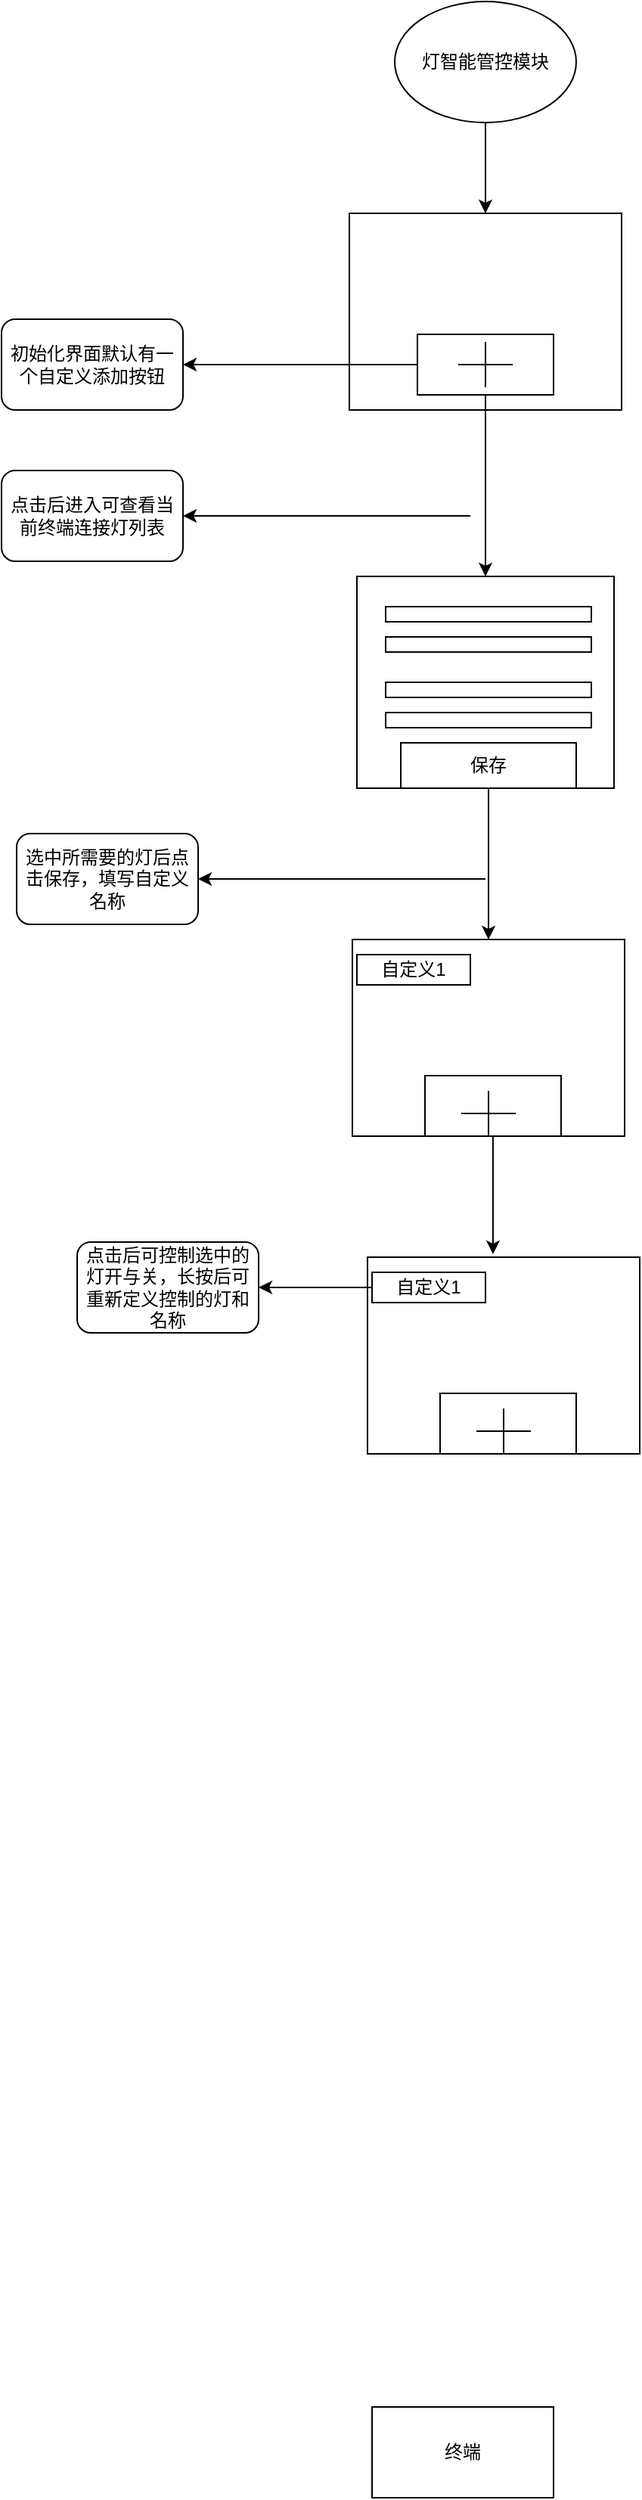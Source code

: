 <mxfile version="17.1.1" type="github">
  <diagram id="sC8Dn9gLM0qOhP2Wz6wK" name="第 1 页">
    <mxGraphModel dx="2062" dy="1122" grid="1" gridSize="10" guides="1" tooltips="1" connect="1" arrows="1" fold="1" page="1" pageScale="1" pageWidth="827" pageHeight="1169" math="0" shadow="0">
      <root>
        <mxCell id="0" />
        <mxCell id="1" parent="0" />
        <mxCell id="1xZW1lL9CZbo1leavQ0f-1" value="" style="rounded=0;whiteSpace=wrap;html=1;" vertex="1" parent="1">
          <mxGeometry x="330" y="400" width="180" height="130" as="geometry" />
        </mxCell>
        <mxCell id="1xZW1lL9CZbo1leavQ0f-7" style="edgeStyle=orthogonalEdgeStyle;rounded=0;orthogonalLoop=1;jettySize=auto;html=1;entryX=1;entryY=0.5;entryDx=0;entryDy=0;" edge="1" parent="1" source="1xZW1lL9CZbo1leavQ0f-4" target="1xZW1lL9CZbo1leavQ0f-6">
          <mxGeometry relative="1" as="geometry" />
        </mxCell>
        <mxCell id="1xZW1lL9CZbo1leavQ0f-8" style="edgeStyle=orthogonalEdgeStyle;rounded=0;orthogonalLoop=1;jettySize=auto;html=1;" edge="1" parent="1" source="1xZW1lL9CZbo1leavQ0f-4">
          <mxGeometry relative="1" as="geometry">
            <mxPoint x="420" y="640" as="targetPoint" />
          </mxGeometry>
        </mxCell>
        <mxCell id="1xZW1lL9CZbo1leavQ0f-4" value="" style="rounded=0;whiteSpace=wrap;html=1;" vertex="1" parent="1">
          <mxGeometry x="375" y="480" width="90" height="40" as="geometry" />
        </mxCell>
        <mxCell id="1xZW1lL9CZbo1leavQ0f-2" value="" style="shape=cross;whiteSpace=wrap;html=1;size=0;" vertex="1" parent="1">
          <mxGeometry x="402" y="485" width="36" height="30" as="geometry" />
        </mxCell>
        <mxCell id="1xZW1lL9CZbo1leavQ0f-6" value="初始化界面默认有一个自定义添加按钮" style="rounded=1;whiteSpace=wrap;html=1;" vertex="1" parent="1">
          <mxGeometry x="100" y="470" width="120" height="60" as="geometry" />
        </mxCell>
        <mxCell id="1xZW1lL9CZbo1leavQ0f-9" value="" style="rounded=0;whiteSpace=wrap;html=1;" vertex="1" parent="1">
          <mxGeometry x="335" y="640" width="170" height="140" as="geometry" />
        </mxCell>
        <mxCell id="1xZW1lL9CZbo1leavQ0f-10" value="点击后进入可查看当前终端连接灯列表" style="rounded=1;whiteSpace=wrap;html=1;" vertex="1" parent="1">
          <mxGeometry x="100" y="570" width="120" height="60" as="geometry" />
        </mxCell>
        <mxCell id="1xZW1lL9CZbo1leavQ0f-11" value="" style="rounded=0;whiteSpace=wrap;html=1;" vertex="1" parent="1">
          <mxGeometry x="354" y="660" width="136" height="10" as="geometry" />
        </mxCell>
        <mxCell id="1xZW1lL9CZbo1leavQ0f-12" value="" style="rounded=0;whiteSpace=wrap;html=1;" vertex="1" parent="1">
          <mxGeometry x="354" y="680" width="136" height="10" as="geometry" />
        </mxCell>
        <mxCell id="1xZW1lL9CZbo1leavQ0f-13" value="" style="rounded=0;whiteSpace=wrap;html=1;" vertex="1" parent="1">
          <mxGeometry x="354" y="710" width="136" height="10" as="geometry" />
        </mxCell>
        <mxCell id="1xZW1lL9CZbo1leavQ0f-14" value="" style="rounded=0;whiteSpace=wrap;html=1;" vertex="1" parent="1">
          <mxGeometry x="354" y="730" width="136" height="10" as="geometry" />
        </mxCell>
        <mxCell id="1xZW1lL9CZbo1leavQ0f-18" value="" style="endArrow=classic;html=1;rounded=0;entryX=1;entryY=0.5;entryDx=0;entryDy=0;" edge="1" parent="1" target="1xZW1lL9CZbo1leavQ0f-10">
          <mxGeometry width="50" height="50" relative="1" as="geometry">
            <mxPoint x="410" y="600" as="sourcePoint" />
            <mxPoint x="440" y="630" as="targetPoint" />
          </mxGeometry>
        </mxCell>
        <mxCell id="1xZW1lL9CZbo1leavQ0f-23" value="" style="edgeStyle=orthogonalEdgeStyle;rounded=0;orthogonalLoop=1;jettySize=auto;html=1;" edge="1" parent="1" source="1xZW1lL9CZbo1leavQ0f-19" target="1xZW1lL9CZbo1leavQ0f-20">
          <mxGeometry relative="1" as="geometry" />
        </mxCell>
        <mxCell id="1xZW1lL9CZbo1leavQ0f-19" value="保存" style="rounded=0;whiteSpace=wrap;html=1;" vertex="1" parent="1">
          <mxGeometry x="364" y="750" width="116" height="30" as="geometry" />
        </mxCell>
        <mxCell id="1xZW1lL9CZbo1leavQ0f-20" value="" style="rounded=0;whiteSpace=wrap;html=1;" vertex="1" parent="1">
          <mxGeometry x="332" y="880" width="180" height="130" as="geometry" />
        </mxCell>
        <mxCell id="1xZW1lL9CZbo1leavQ0f-33" style="edgeStyle=orthogonalEdgeStyle;rounded=0;orthogonalLoop=1;jettySize=auto;html=1;entryX=0.461;entryY=-0.015;entryDx=0;entryDy=0;entryPerimeter=0;" edge="1" parent="1" source="1xZW1lL9CZbo1leavQ0f-21" target="1xZW1lL9CZbo1leavQ0f-27">
          <mxGeometry relative="1" as="geometry" />
        </mxCell>
        <mxCell id="1xZW1lL9CZbo1leavQ0f-21" value="" style="rounded=0;whiteSpace=wrap;html=1;" vertex="1" parent="1">
          <mxGeometry x="380" y="970" width="90" height="40" as="geometry" />
        </mxCell>
        <mxCell id="1xZW1lL9CZbo1leavQ0f-22" value="" style="shape=cross;whiteSpace=wrap;html=1;size=0;" vertex="1" parent="1">
          <mxGeometry x="404" y="980" width="36" height="30" as="geometry" />
        </mxCell>
        <mxCell id="1xZW1lL9CZbo1leavQ0f-24" value="自定义1" style="rounded=0;whiteSpace=wrap;html=1;" vertex="1" parent="1">
          <mxGeometry x="335" y="890" width="75" height="20" as="geometry" />
        </mxCell>
        <mxCell id="1xZW1lL9CZbo1leavQ0f-25" value="选中所需要的灯后点击保存，填写自定义名称" style="rounded=1;whiteSpace=wrap;html=1;" vertex="1" parent="1">
          <mxGeometry x="110" y="810" width="120" height="60" as="geometry" />
        </mxCell>
        <mxCell id="1xZW1lL9CZbo1leavQ0f-26" value="" style="endArrow=classic;html=1;rounded=0;entryX=1;entryY=0.5;entryDx=0;entryDy=0;" edge="1" parent="1" target="1xZW1lL9CZbo1leavQ0f-25">
          <mxGeometry width="50" height="50" relative="1" as="geometry">
            <mxPoint x="420" y="840" as="sourcePoint" />
            <mxPoint x="440" y="720" as="targetPoint" />
          </mxGeometry>
        </mxCell>
        <mxCell id="1xZW1lL9CZbo1leavQ0f-27" value="" style="rounded=0;whiteSpace=wrap;html=1;" vertex="1" parent="1">
          <mxGeometry x="342" y="1090" width="180" height="130" as="geometry" />
        </mxCell>
        <mxCell id="1xZW1lL9CZbo1leavQ0f-28" value="" style="rounded=0;whiteSpace=wrap;html=1;" vertex="1" parent="1">
          <mxGeometry x="390" y="1180" width="90" height="40" as="geometry" />
        </mxCell>
        <mxCell id="1xZW1lL9CZbo1leavQ0f-29" value="" style="shape=cross;whiteSpace=wrap;html=1;size=0;" vertex="1" parent="1">
          <mxGeometry x="414" y="1190" width="36" height="30" as="geometry" />
        </mxCell>
        <mxCell id="1xZW1lL9CZbo1leavQ0f-35" value="" style="edgeStyle=orthogonalEdgeStyle;rounded=0;orthogonalLoop=1;jettySize=auto;html=1;" edge="1" parent="1" source="1xZW1lL9CZbo1leavQ0f-30" target="1xZW1lL9CZbo1leavQ0f-34">
          <mxGeometry relative="1" as="geometry" />
        </mxCell>
        <mxCell id="1xZW1lL9CZbo1leavQ0f-30" value="自定义1" style="rounded=0;whiteSpace=wrap;html=1;" vertex="1" parent="1">
          <mxGeometry x="345" y="1100" width="75" height="20" as="geometry" />
        </mxCell>
        <mxCell id="1xZW1lL9CZbo1leavQ0f-34" value="点击后可控制选中的灯开与关，长按后可重新定义控制的灯和名称" style="rounded=1;whiteSpace=wrap;html=1;" vertex="1" parent="1">
          <mxGeometry x="150" y="1080" width="120" height="60" as="geometry" />
        </mxCell>
        <mxCell id="1xZW1lL9CZbo1leavQ0f-37" value="" style="edgeStyle=orthogonalEdgeStyle;rounded=0;orthogonalLoop=1;jettySize=auto;html=1;" edge="1" parent="1" source="1xZW1lL9CZbo1leavQ0f-36" target="1xZW1lL9CZbo1leavQ0f-1">
          <mxGeometry relative="1" as="geometry" />
        </mxCell>
        <mxCell id="1xZW1lL9CZbo1leavQ0f-36" value="灯智能管控模块" style="ellipse;whiteSpace=wrap;html=1;" vertex="1" parent="1">
          <mxGeometry x="360" y="260" width="120" height="80" as="geometry" />
        </mxCell>
        <mxCell id="1xZW1lL9CZbo1leavQ0f-38" value="终端" style="rounded=0;whiteSpace=wrap;html=1;" vertex="1" parent="1">
          <mxGeometry x="345" y="1850" width="120" height="60" as="geometry" />
        </mxCell>
      </root>
    </mxGraphModel>
  </diagram>
</mxfile>
